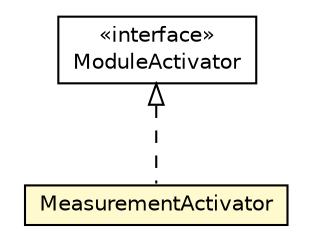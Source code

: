 #!/usr/local/bin/dot
#
# Class diagram 
# Generated by UMLGraph version R5_6-24-gf6e263 (http://www.umlgraph.org/)
#

digraph G {
	edge [fontname="Helvetica",fontsize=10,labelfontname="Helvetica",labelfontsize=10];
	node [fontname="Helvetica",fontsize=10,shape=plaintext];
	nodesep=0.25;
	ranksep=0.5;
	// org.universAAL.ontology.MeasurementActivator
	c237401 [label=<<table title="org.universAAL.ontology.MeasurementActivator" border="0" cellborder="1" cellspacing="0" cellpadding="2" port="p" bgcolor="lemonChiffon" href="./MeasurementActivator.html">
		<tr><td><table border="0" cellspacing="0" cellpadding="1">
<tr><td align="center" balign="center"> MeasurementActivator </td></tr>
		</table></td></tr>
		</table>>, URL="./MeasurementActivator.html", fontname="Helvetica", fontcolor="black", fontsize=10.0];
	//org.universAAL.ontology.MeasurementActivator implements org.universAAL.middleware.container.ModuleActivator
	c237947:p -> c237401:p [dir=back,arrowtail=empty,style=dashed];
	// org.universAAL.middleware.container.ModuleActivator
	c237947 [label=<<table title="org.universAAL.middleware.container.ModuleActivator" border="0" cellborder="1" cellspacing="0" cellpadding="2" port="p" href="http://java.sun.com/j2se/1.4.2/docs/api/org/universAAL/middleware/container/ModuleActivator.html">
		<tr><td><table border="0" cellspacing="0" cellpadding="1">
<tr><td align="center" balign="center"> &#171;interface&#187; </td></tr>
<tr><td align="center" balign="center"> ModuleActivator </td></tr>
		</table></td></tr>
		</table>>, URL="http://java.sun.com/j2se/1.4.2/docs/api/org/universAAL/middleware/container/ModuleActivator.html", fontname="Helvetica", fontcolor="black", fontsize=10.0];
}

